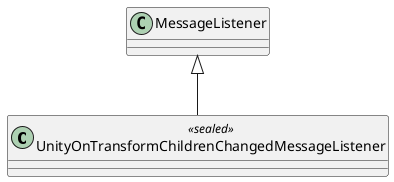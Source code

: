 @startuml
class UnityOnTransformChildrenChangedMessageListener <<sealed>> {
}
MessageListener <|-- UnityOnTransformChildrenChangedMessageListener
@enduml
